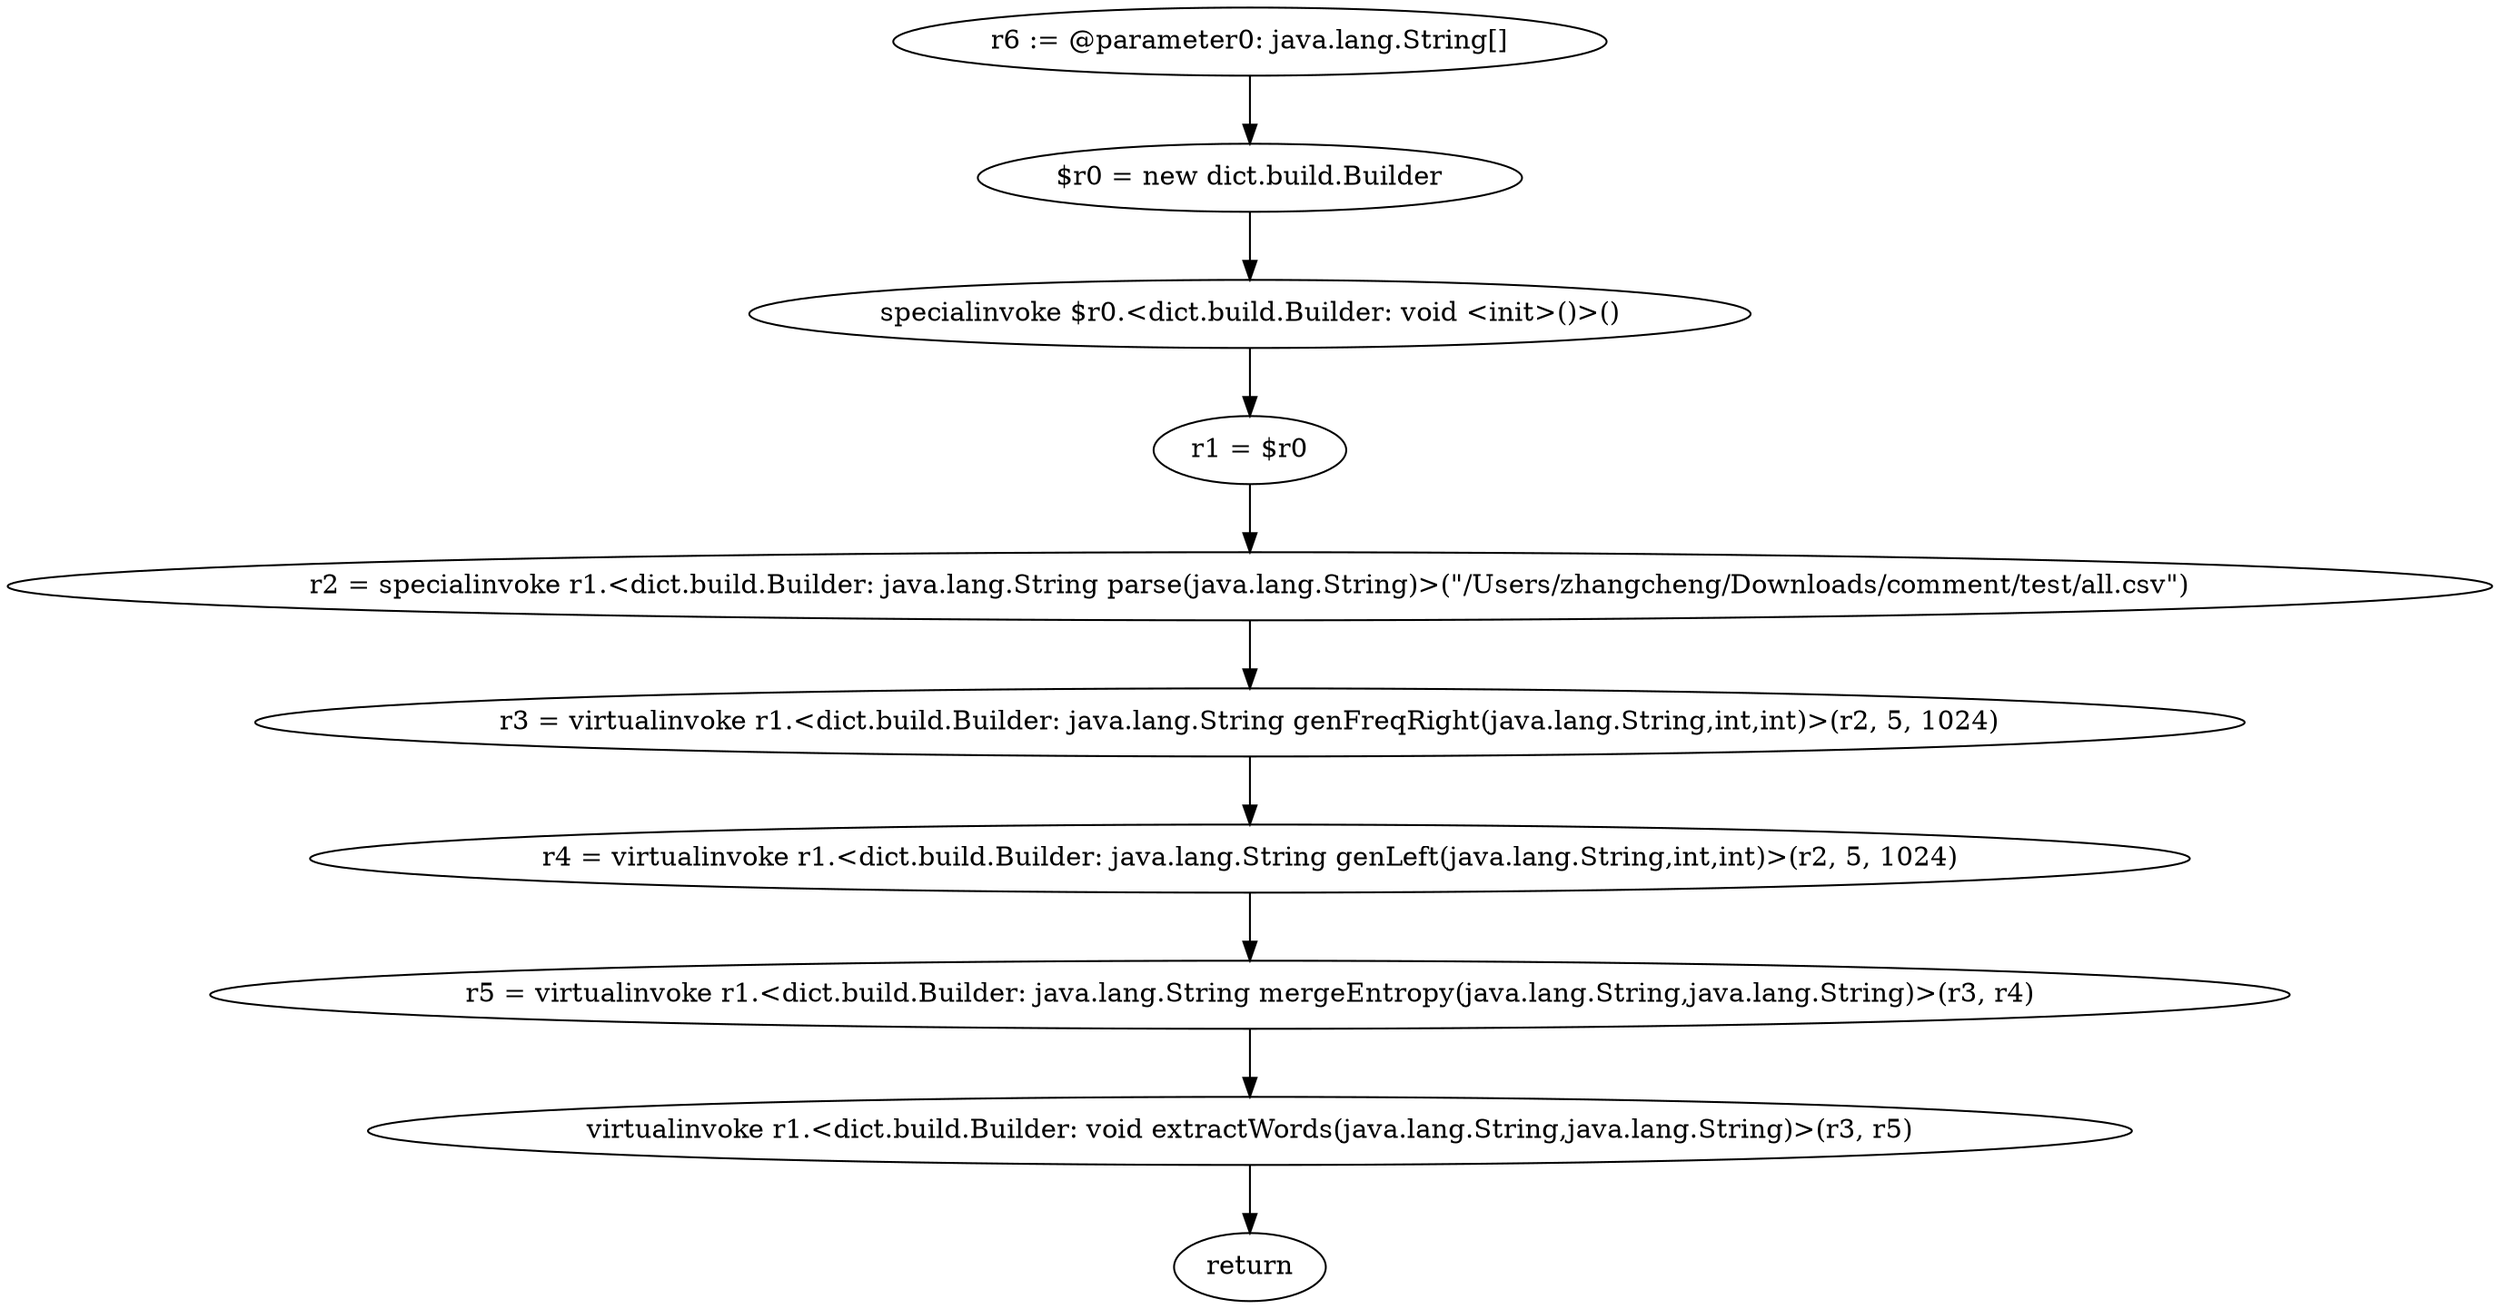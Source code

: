 digraph "unitGraph" {
    "r6 := @parameter0: java.lang.String[]"
    "$r0 = new dict.build.Builder"
    "specialinvoke $r0.<dict.build.Builder: void <init>()>()"
    "r1 = $r0"
    "r2 = specialinvoke r1.<dict.build.Builder: java.lang.String parse(java.lang.String)>(\"/Users/zhangcheng/Downloads/comment/test/all.csv\")"
    "r3 = virtualinvoke r1.<dict.build.Builder: java.lang.String genFreqRight(java.lang.String,int,int)>(r2, 5, 1024)"
    "r4 = virtualinvoke r1.<dict.build.Builder: java.lang.String genLeft(java.lang.String,int,int)>(r2, 5, 1024)"
    "r5 = virtualinvoke r1.<dict.build.Builder: java.lang.String mergeEntropy(java.lang.String,java.lang.String)>(r3, r4)"
    "virtualinvoke r1.<dict.build.Builder: void extractWords(java.lang.String,java.lang.String)>(r3, r5)"
    "return"
    "r6 := @parameter0: java.lang.String[]"->"$r0 = new dict.build.Builder";
    "$r0 = new dict.build.Builder"->"specialinvoke $r0.<dict.build.Builder: void <init>()>()";
    "specialinvoke $r0.<dict.build.Builder: void <init>()>()"->"r1 = $r0";
    "r1 = $r0"->"r2 = specialinvoke r1.<dict.build.Builder: java.lang.String parse(java.lang.String)>(\"/Users/zhangcheng/Downloads/comment/test/all.csv\")";
    "r2 = specialinvoke r1.<dict.build.Builder: java.lang.String parse(java.lang.String)>(\"/Users/zhangcheng/Downloads/comment/test/all.csv\")"->"r3 = virtualinvoke r1.<dict.build.Builder: java.lang.String genFreqRight(java.lang.String,int,int)>(r2, 5, 1024)";
    "r3 = virtualinvoke r1.<dict.build.Builder: java.lang.String genFreqRight(java.lang.String,int,int)>(r2, 5, 1024)"->"r4 = virtualinvoke r1.<dict.build.Builder: java.lang.String genLeft(java.lang.String,int,int)>(r2, 5, 1024)";
    "r4 = virtualinvoke r1.<dict.build.Builder: java.lang.String genLeft(java.lang.String,int,int)>(r2, 5, 1024)"->"r5 = virtualinvoke r1.<dict.build.Builder: java.lang.String mergeEntropy(java.lang.String,java.lang.String)>(r3, r4)";
    "r5 = virtualinvoke r1.<dict.build.Builder: java.lang.String mergeEntropy(java.lang.String,java.lang.String)>(r3, r4)"->"virtualinvoke r1.<dict.build.Builder: void extractWords(java.lang.String,java.lang.String)>(r3, r5)";
    "virtualinvoke r1.<dict.build.Builder: void extractWords(java.lang.String,java.lang.String)>(r3, r5)"->"return";
}
